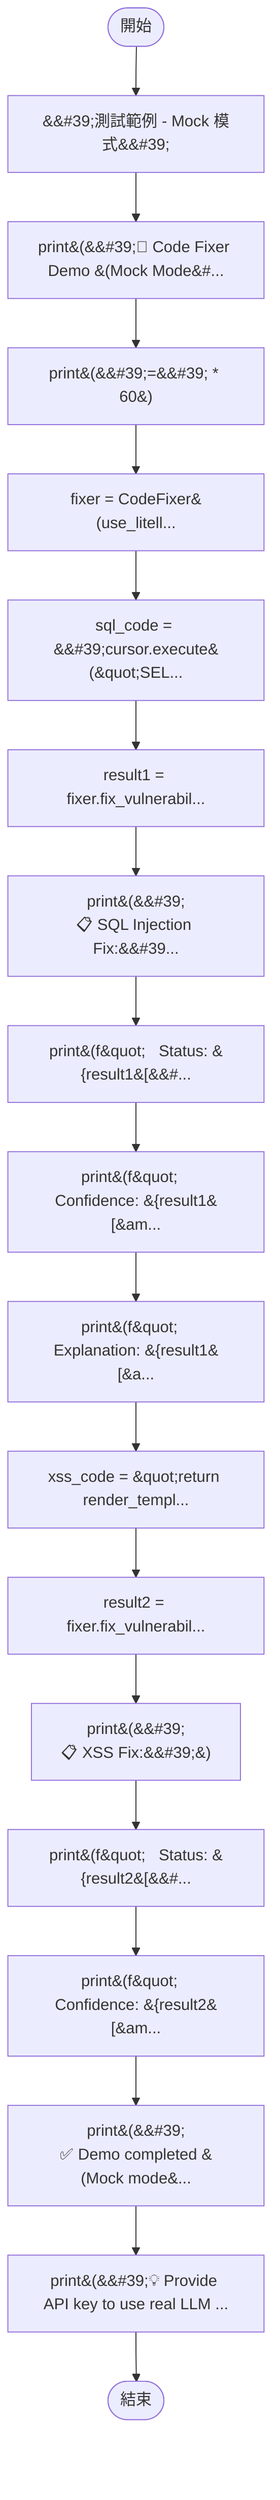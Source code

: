 flowchart TB
    n1([開始])
    n2([結束])
    n3[&amp;&#35;39;測試範例 - Mock 模式&amp;&#35;39;]
    n4[print&#40;&amp;&#35;39;🤖 Code Fixer Demo &#40;Mock Mode&#...]
    n5[print&#40;&amp;&#35;39;=&amp;&#35;39; * 60&#41;]
    n6[fixer = CodeFixer&#40;use_litell...]
    n7[sql_code = &amp;&#35;39;cursor.execute&#40;&amp;quot;SEL...]
    n8[result1 = fixer.fix_vulnerabil...]
    n9[print&#40;&amp;&#35;39;\n📋 SQL Injection Fix:&amp;&#35;39...]
    n10[print&#40;f&amp;quot;   Status: &#123;result1&#91;&amp;&#...]
    n11[print&#40;f&amp;quot;   Confidence: &#123;result1&#91;&am...]
    n12[print&#40;f&amp;quot;   Explanation: &#123;result1&#91;&a...]
    n13[xss_code = &amp;quot;return render_templ...]
    n14[result2 = fixer.fix_vulnerabil...]
    n15[print&#40;&amp;&#35;39;\n📋 XSS Fix:&amp;&#35;39;&#41;]
    n16[print&#40;f&amp;quot;   Status: &#123;result2&#91;&amp;&#...]
    n17[print&#40;f&amp;quot;   Confidence: &#123;result2&#91;&am...]
    n18[print&#40;&amp;&#35;39;\n✅ Demo completed &#40;Mock mode&...]
    n19[print&#40;&amp;&#35;39;💡 Provide API key to use real LLM ...]
    n1 --> n3
    n3 --> n4
    n4 --> n5
    n5 --> n6
    n6 --> n7
    n7 --> n8
    n8 --> n9
    n9 --> n10
    n10 --> n11
    n11 --> n12
    n12 --> n13
    n13 --> n14
    n14 --> n15
    n15 --> n16
    n16 --> n17
    n17 --> n18
    n18 --> n19
    n19 --> n2